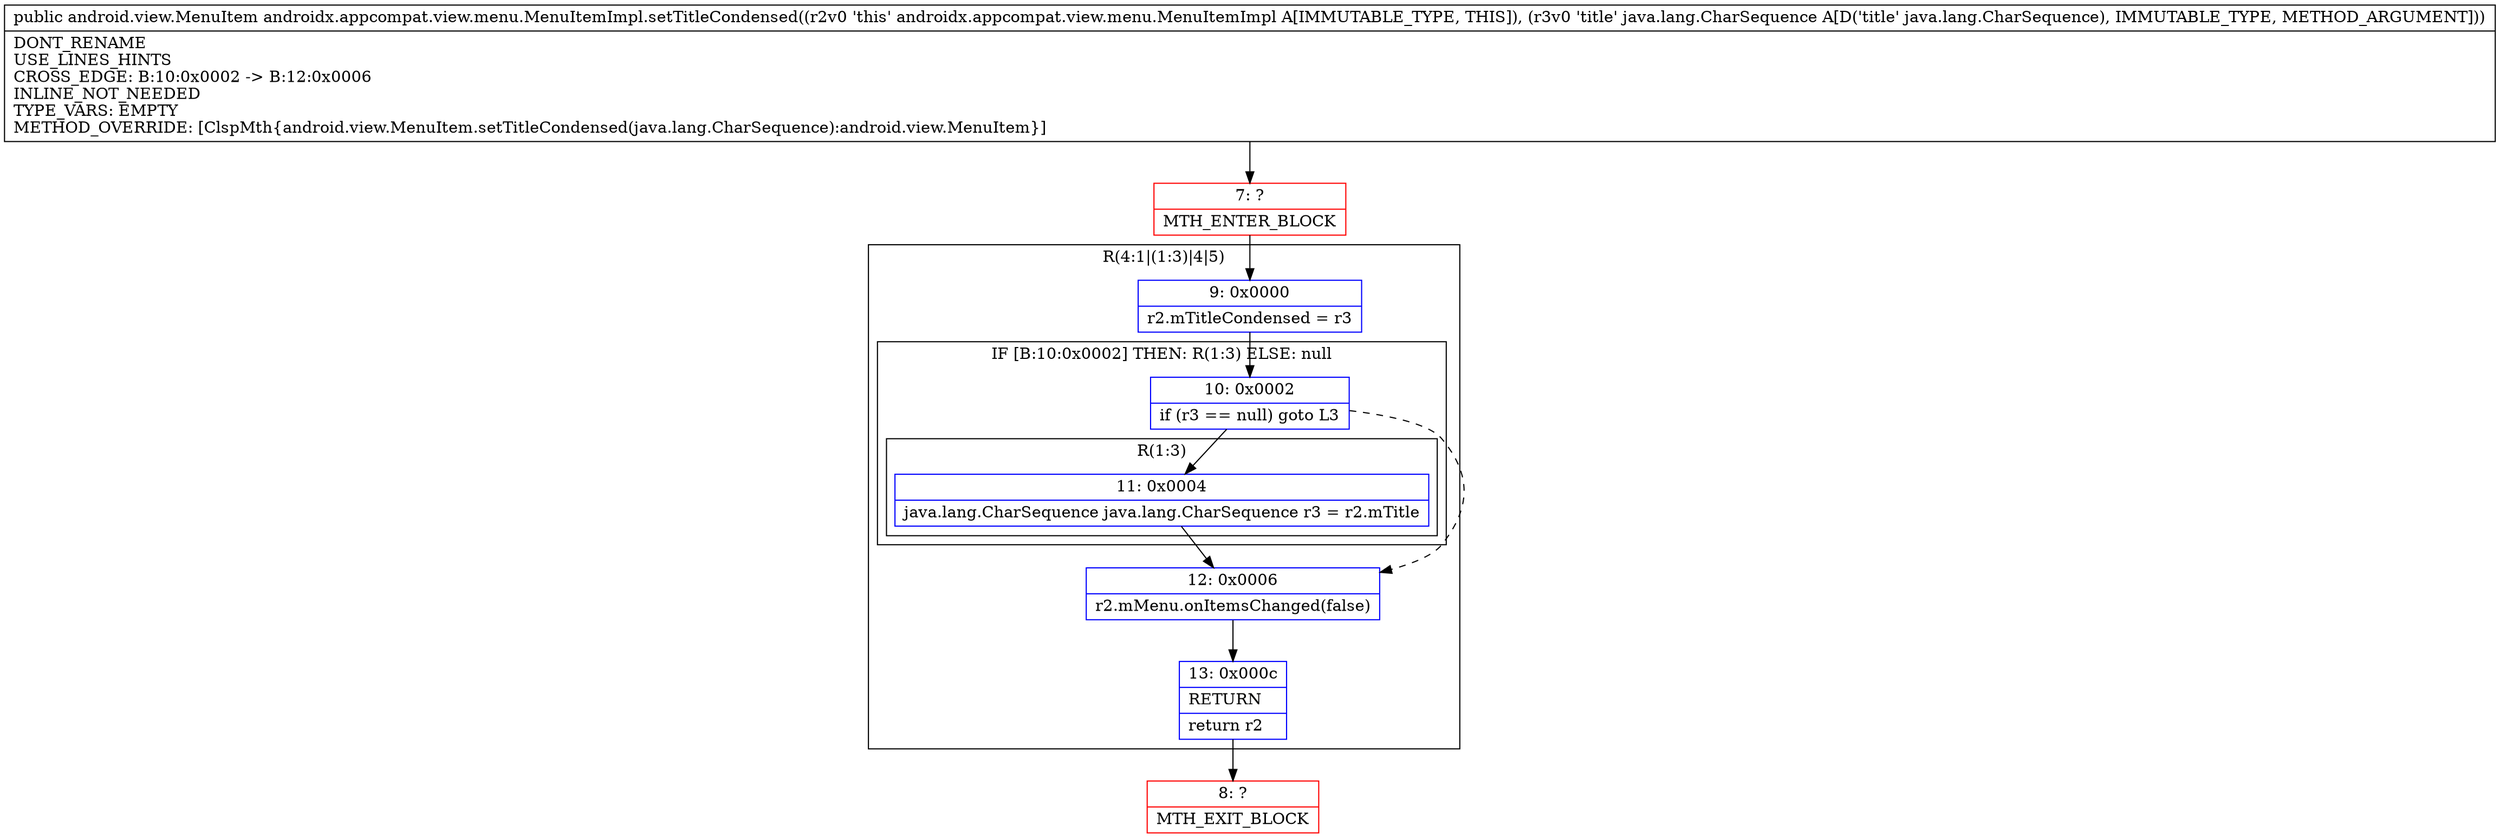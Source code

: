 digraph "CFG forandroidx.appcompat.view.menu.MenuItemImpl.setTitleCondensed(Ljava\/lang\/CharSequence;)Landroid\/view\/MenuItem;" {
subgraph cluster_Region_1571919012 {
label = "R(4:1|(1:3)|4|5)";
node [shape=record,color=blue];
Node_9 [shape=record,label="{9\:\ 0x0000|r2.mTitleCondensed = r3\l}"];
subgraph cluster_IfRegion_1164063515 {
label = "IF [B:10:0x0002] THEN: R(1:3) ELSE: null";
node [shape=record,color=blue];
Node_10 [shape=record,label="{10\:\ 0x0002|if (r3 == null) goto L3\l}"];
subgraph cluster_Region_1501334959 {
label = "R(1:3)";
node [shape=record,color=blue];
Node_11 [shape=record,label="{11\:\ 0x0004|java.lang.CharSequence java.lang.CharSequence r3 = r2.mTitle\l}"];
}
}
Node_12 [shape=record,label="{12\:\ 0x0006|r2.mMenu.onItemsChanged(false)\l}"];
Node_13 [shape=record,label="{13\:\ 0x000c|RETURN\l|return r2\l}"];
}
Node_7 [shape=record,color=red,label="{7\:\ ?|MTH_ENTER_BLOCK\l}"];
Node_8 [shape=record,color=red,label="{8\:\ ?|MTH_EXIT_BLOCK\l}"];
MethodNode[shape=record,label="{public android.view.MenuItem androidx.appcompat.view.menu.MenuItemImpl.setTitleCondensed((r2v0 'this' androidx.appcompat.view.menu.MenuItemImpl A[IMMUTABLE_TYPE, THIS]), (r3v0 'title' java.lang.CharSequence A[D('title' java.lang.CharSequence), IMMUTABLE_TYPE, METHOD_ARGUMENT]))  | DONT_RENAME\lUSE_LINES_HINTS\lCROSS_EDGE: B:10:0x0002 \-\> B:12:0x0006\lINLINE_NOT_NEEDED\lTYPE_VARS: EMPTY\lMETHOD_OVERRIDE: [ClspMth\{android.view.MenuItem.setTitleCondensed(java.lang.CharSequence):android.view.MenuItem\}]\l}"];
MethodNode -> Node_7;Node_9 -> Node_10;
Node_10 -> Node_11;
Node_10 -> Node_12[style=dashed];
Node_11 -> Node_12;
Node_12 -> Node_13;
Node_13 -> Node_8;
Node_7 -> Node_9;
}

